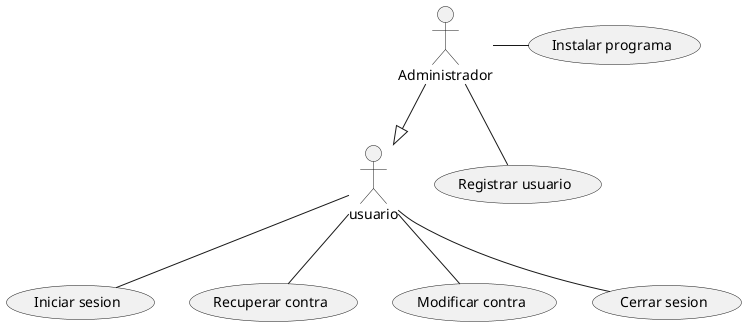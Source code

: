 @startuml
:usuario:
:Administrador:

(Iniciar sesion)
(Recuperar contra)
(Modificar contra)
(Cerrar sesion)
(Registrar usuario)
(Instalar programa)


usuario--(Iniciar sesion)
usuario--(Recuperar contra)
usuario--(Modificar contra)
usuario--(Cerrar sesion)

Administrador --|> usuario

Administrador -- (Registrar usuario)
Administrador - (Instalar programa)

@enduml